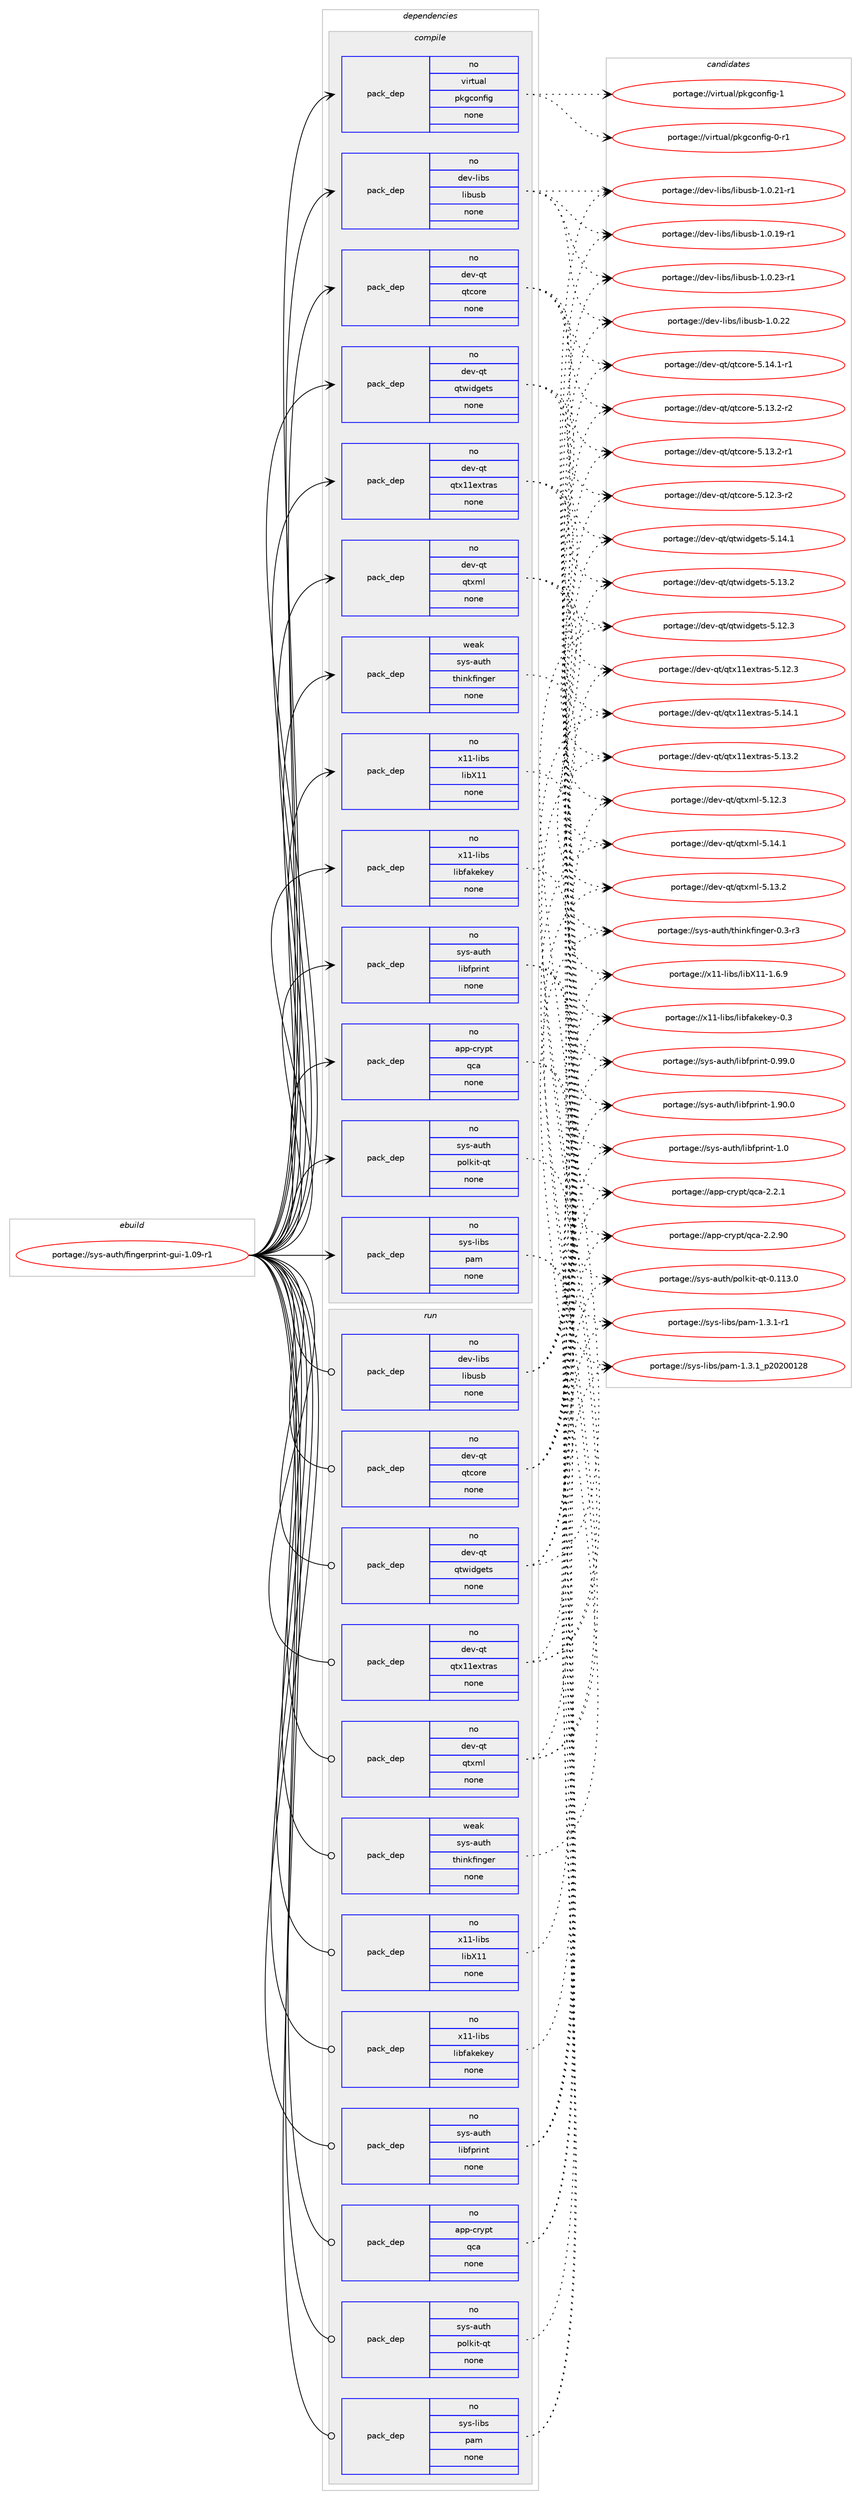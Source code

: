 digraph prolog {

# *************
# Graph options
# *************

newrank=true;
concentrate=true;
compound=true;
graph [rankdir=LR,fontname=Helvetica,fontsize=10,ranksep=1.5];#, ranksep=2.5, nodesep=0.2];
edge  [arrowhead=vee];
node  [fontname=Helvetica,fontsize=10];

# **********
# The ebuild
# **********

subgraph cluster_leftcol {
color=gray;
rank=same;
label=<<i>ebuild</i>>;
id [label="portage://sys-auth/fingerprint-gui-1.09-r1", color=red, width=4, href="../sys-auth/fingerprint-gui-1.09-r1.svg"];
}

# ****************
# The dependencies
# ****************

subgraph cluster_midcol {
color=gray;
label=<<i>dependencies</i>>;
subgraph cluster_compile {
fillcolor="#eeeeee";
style=filled;
label=<<i>compile</i>>;
subgraph pack30552 {
dependency39473 [label=<<TABLE BORDER="0" CELLBORDER="1" CELLSPACING="0" CELLPADDING="4" WIDTH="220"><TR><TD ROWSPAN="6" CELLPADDING="30">pack_dep</TD></TR><TR><TD WIDTH="110">no</TD></TR><TR><TD>app-crypt</TD></TR><TR><TD>qca</TD></TR><TR><TD>none</TD></TR><TR><TD></TD></TR></TABLE>>, shape=none, color=blue];
}
id:e -> dependency39473:w [weight=20,style="solid",arrowhead="vee"];
subgraph pack30553 {
dependency39474 [label=<<TABLE BORDER="0" CELLBORDER="1" CELLSPACING="0" CELLPADDING="4" WIDTH="220"><TR><TD ROWSPAN="6" CELLPADDING="30">pack_dep</TD></TR><TR><TD WIDTH="110">no</TD></TR><TR><TD>dev-libs</TD></TR><TR><TD>libusb</TD></TR><TR><TD>none</TD></TR><TR><TD></TD></TR></TABLE>>, shape=none, color=blue];
}
id:e -> dependency39474:w [weight=20,style="solid",arrowhead="vee"];
subgraph pack30554 {
dependency39475 [label=<<TABLE BORDER="0" CELLBORDER="1" CELLSPACING="0" CELLPADDING="4" WIDTH="220"><TR><TD ROWSPAN="6" CELLPADDING="30">pack_dep</TD></TR><TR><TD WIDTH="110">no</TD></TR><TR><TD>dev-qt</TD></TR><TR><TD>qtcore</TD></TR><TR><TD>none</TD></TR><TR><TD></TD></TR></TABLE>>, shape=none, color=blue];
}
id:e -> dependency39475:w [weight=20,style="solid",arrowhead="vee"];
subgraph pack30555 {
dependency39476 [label=<<TABLE BORDER="0" CELLBORDER="1" CELLSPACING="0" CELLPADDING="4" WIDTH="220"><TR><TD ROWSPAN="6" CELLPADDING="30">pack_dep</TD></TR><TR><TD WIDTH="110">no</TD></TR><TR><TD>dev-qt</TD></TR><TR><TD>qtwidgets</TD></TR><TR><TD>none</TD></TR><TR><TD></TD></TR></TABLE>>, shape=none, color=blue];
}
id:e -> dependency39476:w [weight=20,style="solid",arrowhead="vee"];
subgraph pack30556 {
dependency39477 [label=<<TABLE BORDER="0" CELLBORDER="1" CELLSPACING="0" CELLPADDING="4" WIDTH="220"><TR><TD ROWSPAN="6" CELLPADDING="30">pack_dep</TD></TR><TR><TD WIDTH="110">no</TD></TR><TR><TD>dev-qt</TD></TR><TR><TD>qtx11extras</TD></TR><TR><TD>none</TD></TR><TR><TD></TD></TR></TABLE>>, shape=none, color=blue];
}
id:e -> dependency39477:w [weight=20,style="solid",arrowhead="vee"];
subgraph pack30557 {
dependency39478 [label=<<TABLE BORDER="0" CELLBORDER="1" CELLSPACING="0" CELLPADDING="4" WIDTH="220"><TR><TD ROWSPAN="6" CELLPADDING="30">pack_dep</TD></TR><TR><TD WIDTH="110">no</TD></TR><TR><TD>dev-qt</TD></TR><TR><TD>qtxml</TD></TR><TR><TD>none</TD></TR><TR><TD></TD></TR></TABLE>>, shape=none, color=blue];
}
id:e -> dependency39478:w [weight=20,style="solid",arrowhead="vee"];
subgraph pack30558 {
dependency39479 [label=<<TABLE BORDER="0" CELLBORDER="1" CELLSPACING="0" CELLPADDING="4" WIDTH="220"><TR><TD ROWSPAN="6" CELLPADDING="30">pack_dep</TD></TR><TR><TD WIDTH="110">no</TD></TR><TR><TD>sys-auth</TD></TR><TR><TD>libfprint</TD></TR><TR><TD>none</TD></TR><TR><TD></TD></TR></TABLE>>, shape=none, color=blue];
}
id:e -> dependency39479:w [weight=20,style="solid",arrowhead="vee"];
subgraph pack30559 {
dependency39480 [label=<<TABLE BORDER="0" CELLBORDER="1" CELLSPACING="0" CELLPADDING="4" WIDTH="220"><TR><TD ROWSPAN="6" CELLPADDING="30">pack_dep</TD></TR><TR><TD WIDTH="110">no</TD></TR><TR><TD>sys-auth</TD></TR><TR><TD>polkit-qt</TD></TR><TR><TD>none</TD></TR><TR><TD></TD></TR></TABLE>>, shape=none, color=blue];
}
id:e -> dependency39480:w [weight=20,style="solid",arrowhead="vee"];
subgraph pack30560 {
dependency39481 [label=<<TABLE BORDER="0" CELLBORDER="1" CELLSPACING="0" CELLPADDING="4" WIDTH="220"><TR><TD ROWSPAN="6" CELLPADDING="30">pack_dep</TD></TR><TR><TD WIDTH="110">no</TD></TR><TR><TD>sys-libs</TD></TR><TR><TD>pam</TD></TR><TR><TD>none</TD></TR><TR><TD></TD></TR></TABLE>>, shape=none, color=blue];
}
id:e -> dependency39481:w [weight=20,style="solid",arrowhead="vee"];
subgraph pack30561 {
dependency39482 [label=<<TABLE BORDER="0" CELLBORDER="1" CELLSPACING="0" CELLPADDING="4" WIDTH="220"><TR><TD ROWSPAN="6" CELLPADDING="30">pack_dep</TD></TR><TR><TD WIDTH="110">no</TD></TR><TR><TD>virtual</TD></TR><TR><TD>pkgconfig</TD></TR><TR><TD>none</TD></TR><TR><TD></TD></TR></TABLE>>, shape=none, color=blue];
}
id:e -> dependency39482:w [weight=20,style="solid",arrowhead="vee"];
subgraph pack30562 {
dependency39483 [label=<<TABLE BORDER="0" CELLBORDER="1" CELLSPACING="0" CELLPADDING="4" WIDTH="220"><TR><TD ROWSPAN="6" CELLPADDING="30">pack_dep</TD></TR><TR><TD WIDTH="110">no</TD></TR><TR><TD>x11-libs</TD></TR><TR><TD>libX11</TD></TR><TR><TD>none</TD></TR><TR><TD></TD></TR></TABLE>>, shape=none, color=blue];
}
id:e -> dependency39483:w [weight=20,style="solid",arrowhead="vee"];
subgraph pack30563 {
dependency39484 [label=<<TABLE BORDER="0" CELLBORDER="1" CELLSPACING="0" CELLPADDING="4" WIDTH="220"><TR><TD ROWSPAN="6" CELLPADDING="30">pack_dep</TD></TR><TR><TD WIDTH="110">no</TD></TR><TR><TD>x11-libs</TD></TR><TR><TD>libfakekey</TD></TR><TR><TD>none</TD></TR><TR><TD></TD></TR></TABLE>>, shape=none, color=blue];
}
id:e -> dependency39484:w [weight=20,style="solid",arrowhead="vee"];
subgraph pack30564 {
dependency39485 [label=<<TABLE BORDER="0" CELLBORDER="1" CELLSPACING="0" CELLPADDING="4" WIDTH="220"><TR><TD ROWSPAN="6" CELLPADDING="30">pack_dep</TD></TR><TR><TD WIDTH="110">weak</TD></TR><TR><TD>sys-auth</TD></TR><TR><TD>thinkfinger</TD></TR><TR><TD>none</TD></TR><TR><TD></TD></TR></TABLE>>, shape=none, color=blue];
}
id:e -> dependency39485:w [weight=20,style="solid",arrowhead="vee"];
}
subgraph cluster_compileandrun {
fillcolor="#eeeeee";
style=filled;
label=<<i>compile and run</i>>;
}
subgraph cluster_run {
fillcolor="#eeeeee";
style=filled;
label=<<i>run</i>>;
subgraph pack30565 {
dependency39486 [label=<<TABLE BORDER="0" CELLBORDER="1" CELLSPACING="0" CELLPADDING="4" WIDTH="220"><TR><TD ROWSPAN="6" CELLPADDING="30">pack_dep</TD></TR><TR><TD WIDTH="110">no</TD></TR><TR><TD>app-crypt</TD></TR><TR><TD>qca</TD></TR><TR><TD>none</TD></TR><TR><TD></TD></TR></TABLE>>, shape=none, color=blue];
}
id:e -> dependency39486:w [weight=20,style="solid",arrowhead="odot"];
subgraph pack30566 {
dependency39487 [label=<<TABLE BORDER="0" CELLBORDER="1" CELLSPACING="0" CELLPADDING="4" WIDTH="220"><TR><TD ROWSPAN="6" CELLPADDING="30">pack_dep</TD></TR><TR><TD WIDTH="110">no</TD></TR><TR><TD>dev-libs</TD></TR><TR><TD>libusb</TD></TR><TR><TD>none</TD></TR><TR><TD></TD></TR></TABLE>>, shape=none, color=blue];
}
id:e -> dependency39487:w [weight=20,style="solid",arrowhead="odot"];
subgraph pack30567 {
dependency39488 [label=<<TABLE BORDER="0" CELLBORDER="1" CELLSPACING="0" CELLPADDING="4" WIDTH="220"><TR><TD ROWSPAN="6" CELLPADDING="30">pack_dep</TD></TR><TR><TD WIDTH="110">no</TD></TR><TR><TD>dev-qt</TD></TR><TR><TD>qtcore</TD></TR><TR><TD>none</TD></TR><TR><TD></TD></TR></TABLE>>, shape=none, color=blue];
}
id:e -> dependency39488:w [weight=20,style="solid",arrowhead="odot"];
subgraph pack30568 {
dependency39489 [label=<<TABLE BORDER="0" CELLBORDER="1" CELLSPACING="0" CELLPADDING="4" WIDTH="220"><TR><TD ROWSPAN="6" CELLPADDING="30">pack_dep</TD></TR><TR><TD WIDTH="110">no</TD></TR><TR><TD>dev-qt</TD></TR><TR><TD>qtwidgets</TD></TR><TR><TD>none</TD></TR><TR><TD></TD></TR></TABLE>>, shape=none, color=blue];
}
id:e -> dependency39489:w [weight=20,style="solid",arrowhead="odot"];
subgraph pack30569 {
dependency39490 [label=<<TABLE BORDER="0" CELLBORDER="1" CELLSPACING="0" CELLPADDING="4" WIDTH="220"><TR><TD ROWSPAN="6" CELLPADDING="30">pack_dep</TD></TR><TR><TD WIDTH="110">no</TD></TR><TR><TD>dev-qt</TD></TR><TR><TD>qtx11extras</TD></TR><TR><TD>none</TD></TR><TR><TD></TD></TR></TABLE>>, shape=none, color=blue];
}
id:e -> dependency39490:w [weight=20,style="solid",arrowhead="odot"];
subgraph pack30570 {
dependency39491 [label=<<TABLE BORDER="0" CELLBORDER="1" CELLSPACING="0" CELLPADDING="4" WIDTH="220"><TR><TD ROWSPAN="6" CELLPADDING="30">pack_dep</TD></TR><TR><TD WIDTH="110">no</TD></TR><TR><TD>dev-qt</TD></TR><TR><TD>qtxml</TD></TR><TR><TD>none</TD></TR><TR><TD></TD></TR></TABLE>>, shape=none, color=blue];
}
id:e -> dependency39491:w [weight=20,style="solid",arrowhead="odot"];
subgraph pack30571 {
dependency39492 [label=<<TABLE BORDER="0" CELLBORDER="1" CELLSPACING="0" CELLPADDING="4" WIDTH="220"><TR><TD ROWSPAN="6" CELLPADDING="30">pack_dep</TD></TR><TR><TD WIDTH="110">no</TD></TR><TR><TD>sys-auth</TD></TR><TR><TD>libfprint</TD></TR><TR><TD>none</TD></TR><TR><TD></TD></TR></TABLE>>, shape=none, color=blue];
}
id:e -> dependency39492:w [weight=20,style="solid",arrowhead="odot"];
subgraph pack30572 {
dependency39493 [label=<<TABLE BORDER="0" CELLBORDER="1" CELLSPACING="0" CELLPADDING="4" WIDTH="220"><TR><TD ROWSPAN="6" CELLPADDING="30">pack_dep</TD></TR><TR><TD WIDTH="110">no</TD></TR><TR><TD>sys-auth</TD></TR><TR><TD>polkit-qt</TD></TR><TR><TD>none</TD></TR><TR><TD></TD></TR></TABLE>>, shape=none, color=blue];
}
id:e -> dependency39493:w [weight=20,style="solid",arrowhead="odot"];
subgraph pack30573 {
dependency39494 [label=<<TABLE BORDER="0" CELLBORDER="1" CELLSPACING="0" CELLPADDING="4" WIDTH="220"><TR><TD ROWSPAN="6" CELLPADDING="30">pack_dep</TD></TR><TR><TD WIDTH="110">no</TD></TR><TR><TD>sys-libs</TD></TR><TR><TD>pam</TD></TR><TR><TD>none</TD></TR><TR><TD></TD></TR></TABLE>>, shape=none, color=blue];
}
id:e -> dependency39494:w [weight=20,style="solid",arrowhead="odot"];
subgraph pack30574 {
dependency39495 [label=<<TABLE BORDER="0" CELLBORDER="1" CELLSPACING="0" CELLPADDING="4" WIDTH="220"><TR><TD ROWSPAN="6" CELLPADDING="30">pack_dep</TD></TR><TR><TD WIDTH="110">no</TD></TR><TR><TD>x11-libs</TD></TR><TR><TD>libX11</TD></TR><TR><TD>none</TD></TR><TR><TD></TD></TR></TABLE>>, shape=none, color=blue];
}
id:e -> dependency39495:w [weight=20,style="solid",arrowhead="odot"];
subgraph pack30575 {
dependency39496 [label=<<TABLE BORDER="0" CELLBORDER="1" CELLSPACING="0" CELLPADDING="4" WIDTH="220"><TR><TD ROWSPAN="6" CELLPADDING="30">pack_dep</TD></TR><TR><TD WIDTH="110">no</TD></TR><TR><TD>x11-libs</TD></TR><TR><TD>libfakekey</TD></TR><TR><TD>none</TD></TR><TR><TD></TD></TR></TABLE>>, shape=none, color=blue];
}
id:e -> dependency39496:w [weight=20,style="solid",arrowhead="odot"];
subgraph pack30576 {
dependency39497 [label=<<TABLE BORDER="0" CELLBORDER="1" CELLSPACING="0" CELLPADDING="4" WIDTH="220"><TR><TD ROWSPAN="6" CELLPADDING="30">pack_dep</TD></TR><TR><TD WIDTH="110">weak</TD></TR><TR><TD>sys-auth</TD></TR><TR><TD>thinkfinger</TD></TR><TR><TD>none</TD></TR><TR><TD></TD></TR></TABLE>>, shape=none, color=blue];
}
id:e -> dependency39497:w [weight=20,style="solid",arrowhead="odot"];
}
}

# **************
# The candidates
# **************

subgraph cluster_choices {
rank=same;
color=gray;
label=<<i>candidates</i>>;

subgraph choice30552 {
color=black;
nodesep=1;
choice97112112459911412111211647113999745504650465748 [label="portage://app-crypt/qca-2.2.90", color=red, width=4,href="../app-crypt/qca-2.2.90.svg"];
choice971121124599114121112116471139997455046504649 [label="portage://app-crypt/qca-2.2.1", color=red, width=4,href="../app-crypt/qca-2.2.1.svg"];
dependency39473:e -> choice97112112459911412111211647113999745504650465748:w [style=dotted,weight="100"];
dependency39473:e -> choice971121124599114121112116471139997455046504649:w [style=dotted,weight="100"];
}
subgraph choice30553 {
color=black;
nodesep=1;
choice1001011184510810598115471081059811711598454946484650514511449 [label="portage://dev-libs/libusb-1.0.23-r1", color=red, width=4,href="../dev-libs/libusb-1.0.23-r1.svg"];
choice100101118451081059811547108105981171159845494648465050 [label="portage://dev-libs/libusb-1.0.22", color=red, width=4,href="../dev-libs/libusb-1.0.22.svg"];
choice1001011184510810598115471081059811711598454946484650494511449 [label="portage://dev-libs/libusb-1.0.21-r1", color=red, width=4,href="../dev-libs/libusb-1.0.21-r1.svg"];
choice1001011184510810598115471081059811711598454946484649574511449 [label="portage://dev-libs/libusb-1.0.19-r1", color=red, width=4,href="../dev-libs/libusb-1.0.19-r1.svg"];
dependency39474:e -> choice1001011184510810598115471081059811711598454946484650514511449:w [style=dotted,weight="100"];
dependency39474:e -> choice100101118451081059811547108105981171159845494648465050:w [style=dotted,weight="100"];
dependency39474:e -> choice1001011184510810598115471081059811711598454946484650494511449:w [style=dotted,weight="100"];
dependency39474:e -> choice1001011184510810598115471081059811711598454946484649574511449:w [style=dotted,weight="100"];
}
subgraph choice30554 {
color=black;
nodesep=1;
choice100101118451131164711311699111114101455346495246494511449 [label="portage://dev-qt/qtcore-5.14.1-r1", color=red, width=4,href="../dev-qt/qtcore-5.14.1-r1.svg"];
choice100101118451131164711311699111114101455346495146504511450 [label="portage://dev-qt/qtcore-5.13.2-r2", color=red, width=4,href="../dev-qt/qtcore-5.13.2-r2.svg"];
choice100101118451131164711311699111114101455346495146504511449 [label="portage://dev-qt/qtcore-5.13.2-r1", color=red, width=4,href="../dev-qt/qtcore-5.13.2-r1.svg"];
choice100101118451131164711311699111114101455346495046514511450 [label="portage://dev-qt/qtcore-5.12.3-r2", color=red, width=4,href="../dev-qt/qtcore-5.12.3-r2.svg"];
dependency39475:e -> choice100101118451131164711311699111114101455346495246494511449:w [style=dotted,weight="100"];
dependency39475:e -> choice100101118451131164711311699111114101455346495146504511450:w [style=dotted,weight="100"];
dependency39475:e -> choice100101118451131164711311699111114101455346495146504511449:w [style=dotted,weight="100"];
dependency39475:e -> choice100101118451131164711311699111114101455346495046514511450:w [style=dotted,weight="100"];
}
subgraph choice30555 {
color=black;
nodesep=1;
choice100101118451131164711311611910510010310111611545534649524649 [label="portage://dev-qt/qtwidgets-5.14.1", color=red, width=4,href="../dev-qt/qtwidgets-5.14.1.svg"];
choice100101118451131164711311611910510010310111611545534649514650 [label="portage://dev-qt/qtwidgets-5.13.2", color=red, width=4,href="../dev-qt/qtwidgets-5.13.2.svg"];
choice100101118451131164711311611910510010310111611545534649504651 [label="portage://dev-qt/qtwidgets-5.12.3", color=red, width=4,href="../dev-qt/qtwidgets-5.12.3.svg"];
dependency39476:e -> choice100101118451131164711311611910510010310111611545534649524649:w [style=dotted,weight="100"];
dependency39476:e -> choice100101118451131164711311611910510010310111611545534649514650:w [style=dotted,weight="100"];
dependency39476:e -> choice100101118451131164711311611910510010310111611545534649504651:w [style=dotted,weight="100"];
}
subgraph choice30556 {
color=black;
nodesep=1;
choice100101118451131164711311612049491011201161149711545534649524649 [label="portage://dev-qt/qtx11extras-5.14.1", color=red, width=4,href="../dev-qt/qtx11extras-5.14.1.svg"];
choice100101118451131164711311612049491011201161149711545534649514650 [label="portage://dev-qt/qtx11extras-5.13.2", color=red, width=4,href="../dev-qt/qtx11extras-5.13.2.svg"];
choice100101118451131164711311612049491011201161149711545534649504651 [label="portage://dev-qt/qtx11extras-5.12.3", color=red, width=4,href="../dev-qt/qtx11extras-5.12.3.svg"];
dependency39477:e -> choice100101118451131164711311612049491011201161149711545534649524649:w [style=dotted,weight="100"];
dependency39477:e -> choice100101118451131164711311612049491011201161149711545534649514650:w [style=dotted,weight="100"];
dependency39477:e -> choice100101118451131164711311612049491011201161149711545534649504651:w [style=dotted,weight="100"];
}
subgraph choice30557 {
color=black;
nodesep=1;
choice100101118451131164711311612010910845534649524649 [label="portage://dev-qt/qtxml-5.14.1", color=red, width=4,href="../dev-qt/qtxml-5.14.1.svg"];
choice100101118451131164711311612010910845534649514650 [label="portage://dev-qt/qtxml-5.13.2", color=red, width=4,href="../dev-qt/qtxml-5.13.2.svg"];
choice100101118451131164711311612010910845534649504651 [label="portage://dev-qt/qtxml-5.12.3", color=red, width=4,href="../dev-qt/qtxml-5.12.3.svg"];
dependency39478:e -> choice100101118451131164711311612010910845534649524649:w [style=dotted,weight="100"];
dependency39478:e -> choice100101118451131164711311612010910845534649514650:w [style=dotted,weight="100"];
dependency39478:e -> choice100101118451131164711311612010910845534649504651:w [style=dotted,weight="100"];
}
subgraph choice30558 {
color=black;
nodesep=1;
choice1151211154597117116104471081059810211211410511011645494657484648 [label="portage://sys-auth/libfprint-1.90.0", color=red, width=4,href="../sys-auth/libfprint-1.90.0.svg"];
choice1151211154597117116104471081059810211211410511011645494648 [label="portage://sys-auth/libfprint-1.0", color=red, width=4,href="../sys-auth/libfprint-1.0.svg"];
choice1151211154597117116104471081059810211211410511011645484657574648 [label="portage://sys-auth/libfprint-0.99.0", color=red, width=4,href="../sys-auth/libfprint-0.99.0.svg"];
dependency39479:e -> choice1151211154597117116104471081059810211211410511011645494657484648:w [style=dotted,weight="100"];
dependency39479:e -> choice1151211154597117116104471081059810211211410511011645494648:w [style=dotted,weight="100"];
dependency39479:e -> choice1151211154597117116104471081059810211211410511011645484657574648:w [style=dotted,weight="100"];
}
subgraph choice30559 {
color=black;
nodesep=1;
choice115121115459711711610447112111108107105116451131164548464949514648 [label="portage://sys-auth/polkit-qt-0.113.0", color=red, width=4,href="../sys-auth/polkit-qt-0.113.0.svg"];
dependency39480:e -> choice115121115459711711610447112111108107105116451131164548464949514648:w [style=dotted,weight="100"];
}
subgraph choice30560 {
color=black;
nodesep=1;
choice11512111545108105981154711297109454946514649951125048504848495056 [label="portage://sys-libs/pam-1.3.1_p20200128", color=red, width=4,href="../sys-libs/pam-1.3.1_p20200128.svg"];
choice115121115451081059811547112971094549465146494511449 [label="portage://sys-libs/pam-1.3.1-r1", color=red, width=4,href="../sys-libs/pam-1.3.1-r1.svg"];
dependency39481:e -> choice11512111545108105981154711297109454946514649951125048504848495056:w [style=dotted,weight="100"];
dependency39481:e -> choice115121115451081059811547112971094549465146494511449:w [style=dotted,weight="100"];
}
subgraph choice30561 {
color=black;
nodesep=1;
choice1181051141161179710847112107103991111101021051034549 [label="portage://virtual/pkgconfig-1", color=red, width=4,href="../virtual/pkgconfig-1.svg"];
choice11810511411611797108471121071039911111010210510345484511449 [label="portage://virtual/pkgconfig-0-r1", color=red, width=4,href="../virtual/pkgconfig-0-r1.svg"];
dependency39482:e -> choice1181051141161179710847112107103991111101021051034549:w [style=dotted,weight="100"];
dependency39482:e -> choice11810511411611797108471121071039911111010210510345484511449:w [style=dotted,weight="100"];
}
subgraph choice30562 {
color=black;
nodesep=1;
choice120494945108105981154710810598884949454946544657 [label="portage://x11-libs/libX11-1.6.9", color=red, width=4,href="../x11-libs/libX11-1.6.9.svg"];
dependency39483:e -> choice120494945108105981154710810598884949454946544657:w [style=dotted,weight="100"];
}
subgraph choice30563 {
color=black;
nodesep=1;
choice1204949451081059811547108105981029710710110710112145484651 [label="portage://x11-libs/libfakekey-0.3", color=red, width=4,href="../x11-libs/libfakekey-0.3.svg"];
dependency39484:e -> choice1204949451081059811547108105981029710710110710112145484651:w [style=dotted,weight="100"];
}
subgraph choice30564 {
color=black;
nodesep=1;
choice115121115459711711610447116104105110107102105110103101114454846514511451 [label="portage://sys-auth/thinkfinger-0.3-r3", color=red, width=4,href="../sys-auth/thinkfinger-0.3-r3.svg"];
dependency39485:e -> choice115121115459711711610447116104105110107102105110103101114454846514511451:w [style=dotted,weight="100"];
}
subgraph choice30565 {
color=black;
nodesep=1;
choice97112112459911412111211647113999745504650465748 [label="portage://app-crypt/qca-2.2.90", color=red, width=4,href="../app-crypt/qca-2.2.90.svg"];
choice971121124599114121112116471139997455046504649 [label="portage://app-crypt/qca-2.2.1", color=red, width=4,href="../app-crypt/qca-2.2.1.svg"];
dependency39486:e -> choice97112112459911412111211647113999745504650465748:w [style=dotted,weight="100"];
dependency39486:e -> choice971121124599114121112116471139997455046504649:w [style=dotted,weight="100"];
}
subgraph choice30566 {
color=black;
nodesep=1;
choice1001011184510810598115471081059811711598454946484650514511449 [label="portage://dev-libs/libusb-1.0.23-r1", color=red, width=4,href="../dev-libs/libusb-1.0.23-r1.svg"];
choice100101118451081059811547108105981171159845494648465050 [label="portage://dev-libs/libusb-1.0.22", color=red, width=4,href="../dev-libs/libusb-1.0.22.svg"];
choice1001011184510810598115471081059811711598454946484650494511449 [label="portage://dev-libs/libusb-1.0.21-r1", color=red, width=4,href="../dev-libs/libusb-1.0.21-r1.svg"];
choice1001011184510810598115471081059811711598454946484649574511449 [label="portage://dev-libs/libusb-1.0.19-r1", color=red, width=4,href="../dev-libs/libusb-1.0.19-r1.svg"];
dependency39487:e -> choice1001011184510810598115471081059811711598454946484650514511449:w [style=dotted,weight="100"];
dependency39487:e -> choice100101118451081059811547108105981171159845494648465050:w [style=dotted,weight="100"];
dependency39487:e -> choice1001011184510810598115471081059811711598454946484650494511449:w [style=dotted,weight="100"];
dependency39487:e -> choice1001011184510810598115471081059811711598454946484649574511449:w [style=dotted,weight="100"];
}
subgraph choice30567 {
color=black;
nodesep=1;
choice100101118451131164711311699111114101455346495246494511449 [label="portage://dev-qt/qtcore-5.14.1-r1", color=red, width=4,href="../dev-qt/qtcore-5.14.1-r1.svg"];
choice100101118451131164711311699111114101455346495146504511450 [label="portage://dev-qt/qtcore-5.13.2-r2", color=red, width=4,href="../dev-qt/qtcore-5.13.2-r2.svg"];
choice100101118451131164711311699111114101455346495146504511449 [label="portage://dev-qt/qtcore-5.13.2-r1", color=red, width=4,href="../dev-qt/qtcore-5.13.2-r1.svg"];
choice100101118451131164711311699111114101455346495046514511450 [label="portage://dev-qt/qtcore-5.12.3-r2", color=red, width=4,href="../dev-qt/qtcore-5.12.3-r2.svg"];
dependency39488:e -> choice100101118451131164711311699111114101455346495246494511449:w [style=dotted,weight="100"];
dependency39488:e -> choice100101118451131164711311699111114101455346495146504511450:w [style=dotted,weight="100"];
dependency39488:e -> choice100101118451131164711311699111114101455346495146504511449:w [style=dotted,weight="100"];
dependency39488:e -> choice100101118451131164711311699111114101455346495046514511450:w [style=dotted,weight="100"];
}
subgraph choice30568 {
color=black;
nodesep=1;
choice100101118451131164711311611910510010310111611545534649524649 [label="portage://dev-qt/qtwidgets-5.14.1", color=red, width=4,href="../dev-qt/qtwidgets-5.14.1.svg"];
choice100101118451131164711311611910510010310111611545534649514650 [label="portage://dev-qt/qtwidgets-5.13.2", color=red, width=4,href="../dev-qt/qtwidgets-5.13.2.svg"];
choice100101118451131164711311611910510010310111611545534649504651 [label="portage://dev-qt/qtwidgets-5.12.3", color=red, width=4,href="../dev-qt/qtwidgets-5.12.3.svg"];
dependency39489:e -> choice100101118451131164711311611910510010310111611545534649524649:w [style=dotted,weight="100"];
dependency39489:e -> choice100101118451131164711311611910510010310111611545534649514650:w [style=dotted,weight="100"];
dependency39489:e -> choice100101118451131164711311611910510010310111611545534649504651:w [style=dotted,weight="100"];
}
subgraph choice30569 {
color=black;
nodesep=1;
choice100101118451131164711311612049491011201161149711545534649524649 [label="portage://dev-qt/qtx11extras-5.14.1", color=red, width=4,href="../dev-qt/qtx11extras-5.14.1.svg"];
choice100101118451131164711311612049491011201161149711545534649514650 [label="portage://dev-qt/qtx11extras-5.13.2", color=red, width=4,href="../dev-qt/qtx11extras-5.13.2.svg"];
choice100101118451131164711311612049491011201161149711545534649504651 [label="portage://dev-qt/qtx11extras-5.12.3", color=red, width=4,href="../dev-qt/qtx11extras-5.12.3.svg"];
dependency39490:e -> choice100101118451131164711311612049491011201161149711545534649524649:w [style=dotted,weight="100"];
dependency39490:e -> choice100101118451131164711311612049491011201161149711545534649514650:w [style=dotted,weight="100"];
dependency39490:e -> choice100101118451131164711311612049491011201161149711545534649504651:w [style=dotted,weight="100"];
}
subgraph choice30570 {
color=black;
nodesep=1;
choice100101118451131164711311612010910845534649524649 [label="portage://dev-qt/qtxml-5.14.1", color=red, width=4,href="../dev-qt/qtxml-5.14.1.svg"];
choice100101118451131164711311612010910845534649514650 [label="portage://dev-qt/qtxml-5.13.2", color=red, width=4,href="../dev-qt/qtxml-5.13.2.svg"];
choice100101118451131164711311612010910845534649504651 [label="portage://dev-qt/qtxml-5.12.3", color=red, width=4,href="../dev-qt/qtxml-5.12.3.svg"];
dependency39491:e -> choice100101118451131164711311612010910845534649524649:w [style=dotted,weight="100"];
dependency39491:e -> choice100101118451131164711311612010910845534649514650:w [style=dotted,weight="100"];
dependency39491:e -> choice100101118451131164711311612010910845534649504651:w [style=dotted,weight="100"];
}
subgraph choice30571 {
color=black;
nodesep=1;
choice1151211154597117116104471081059810211211410511011645494657484648 [label="portage://sys-auth/libfprint-1.90.0", color=red, width=4,href="../sys-auth/libfprint-1.90.0.svg"];
choice1151211154597117116104471081059810211211410511011645494648 [label="portage://sys-auth/libfprint-1.0", color=red, width=4,href="../sys-auth/libfprint-1.0.svg"];
choice1151211154597117116104471081059810211211410511011645484657574648 [label="portage://sys-auth/libfprint-0.99.0", color=red, width=4,href="../sys-auth/libfprint-0.99.0.svg"];
dependency39492:e -> choice1151211154597117116104471081059810211211410511011645494657484648:w [style=dotted,weight="100"];
dependency39492:e -> choice1151211154597117116104471081059810211211410511011645494648:w [style=dotted,weight="100"];
dependency39492:e -> choice1151211154597117116104471081059810211211410511011645484657574648:w [style=dotted,weight="100"];
}
subgraph choice30572 {
color=black;
nodesep=1;
choice115121115459711711610447112111108107105116451131164548464949514648 [label="portage://sys-auth/polkit-qt-0.113.0", color=red, width=4,href="../sys-auth/polkit-qt-0.113.0.svg"];
dependency39493:e -> choice115121115459711711610447112111108107105116451131164548464949514648:w [style=dotted,weight="100"];
}
subgraph choice30573 {
color=black;
nodesep=1;
choice11512111545108105981154711297109454946514649951125048504848495056 [label="portage://sys-libs/pam-1.3.1_p20200128", color=red, width=4,href="../sys-libs/pam-1.3.1_p20200128.svg"];
choice115121115451081059811547112971094549465146494511449 [label="portage://sys-libs/pam-1.3.1-r1", color=red, width=4,href="../sys-libs/pam-1.3.1-r1.svg"];
dependency39494:e -> choice11512111545108105981154711297109454946514649951125048504848495056:w [style=dotted,weight="100"];
dependency39494:e -> choice115121115451081059811547112971094549465146494511449:w [style=dotted,weight="100"];
}
subgraph choice30574 {
color=black;
nodesep=1;
choice120494945108105981154710810598884949454946544657 [label="portage://x11-libs/libX11-1.6.9", color=red, width=4,href="../x11-libs/libX11-1.6.9.svg"];
dependency39495:e -> choice120494945108105981154710810598884949454946544657:w [style=dotted,weight="100"];
}
subgraph choice30575 {
color=black;
nodesep=1;
choice1204949451081059811547108105981029710710110710112145484651 [label="portage://x11-libs/libfakekey-0.3", color=red, width=4,href="../x11-libs/libfakekey-0.3.svg"];
dependency39496:e -> choice1204949451081059811547108105981029710710110710112145484651:w [style=dotted,weight="100"];
}
subgraph choice30576 {
color=black;
nodesep=1;
choice115121115459711711610447116104105110107102105110103101114454846514511451 [label="portage://sys-auth/thinkfinger-0.3-r3", color=red, width=4,href="../sys-auth/thinkfinger-0.3-r3.svg"];
dependency39497:e -> choice115121115459711711610447116104105110107102105110103101114454846514511451:w [style=dotted,weight="100"];
}
}

}
